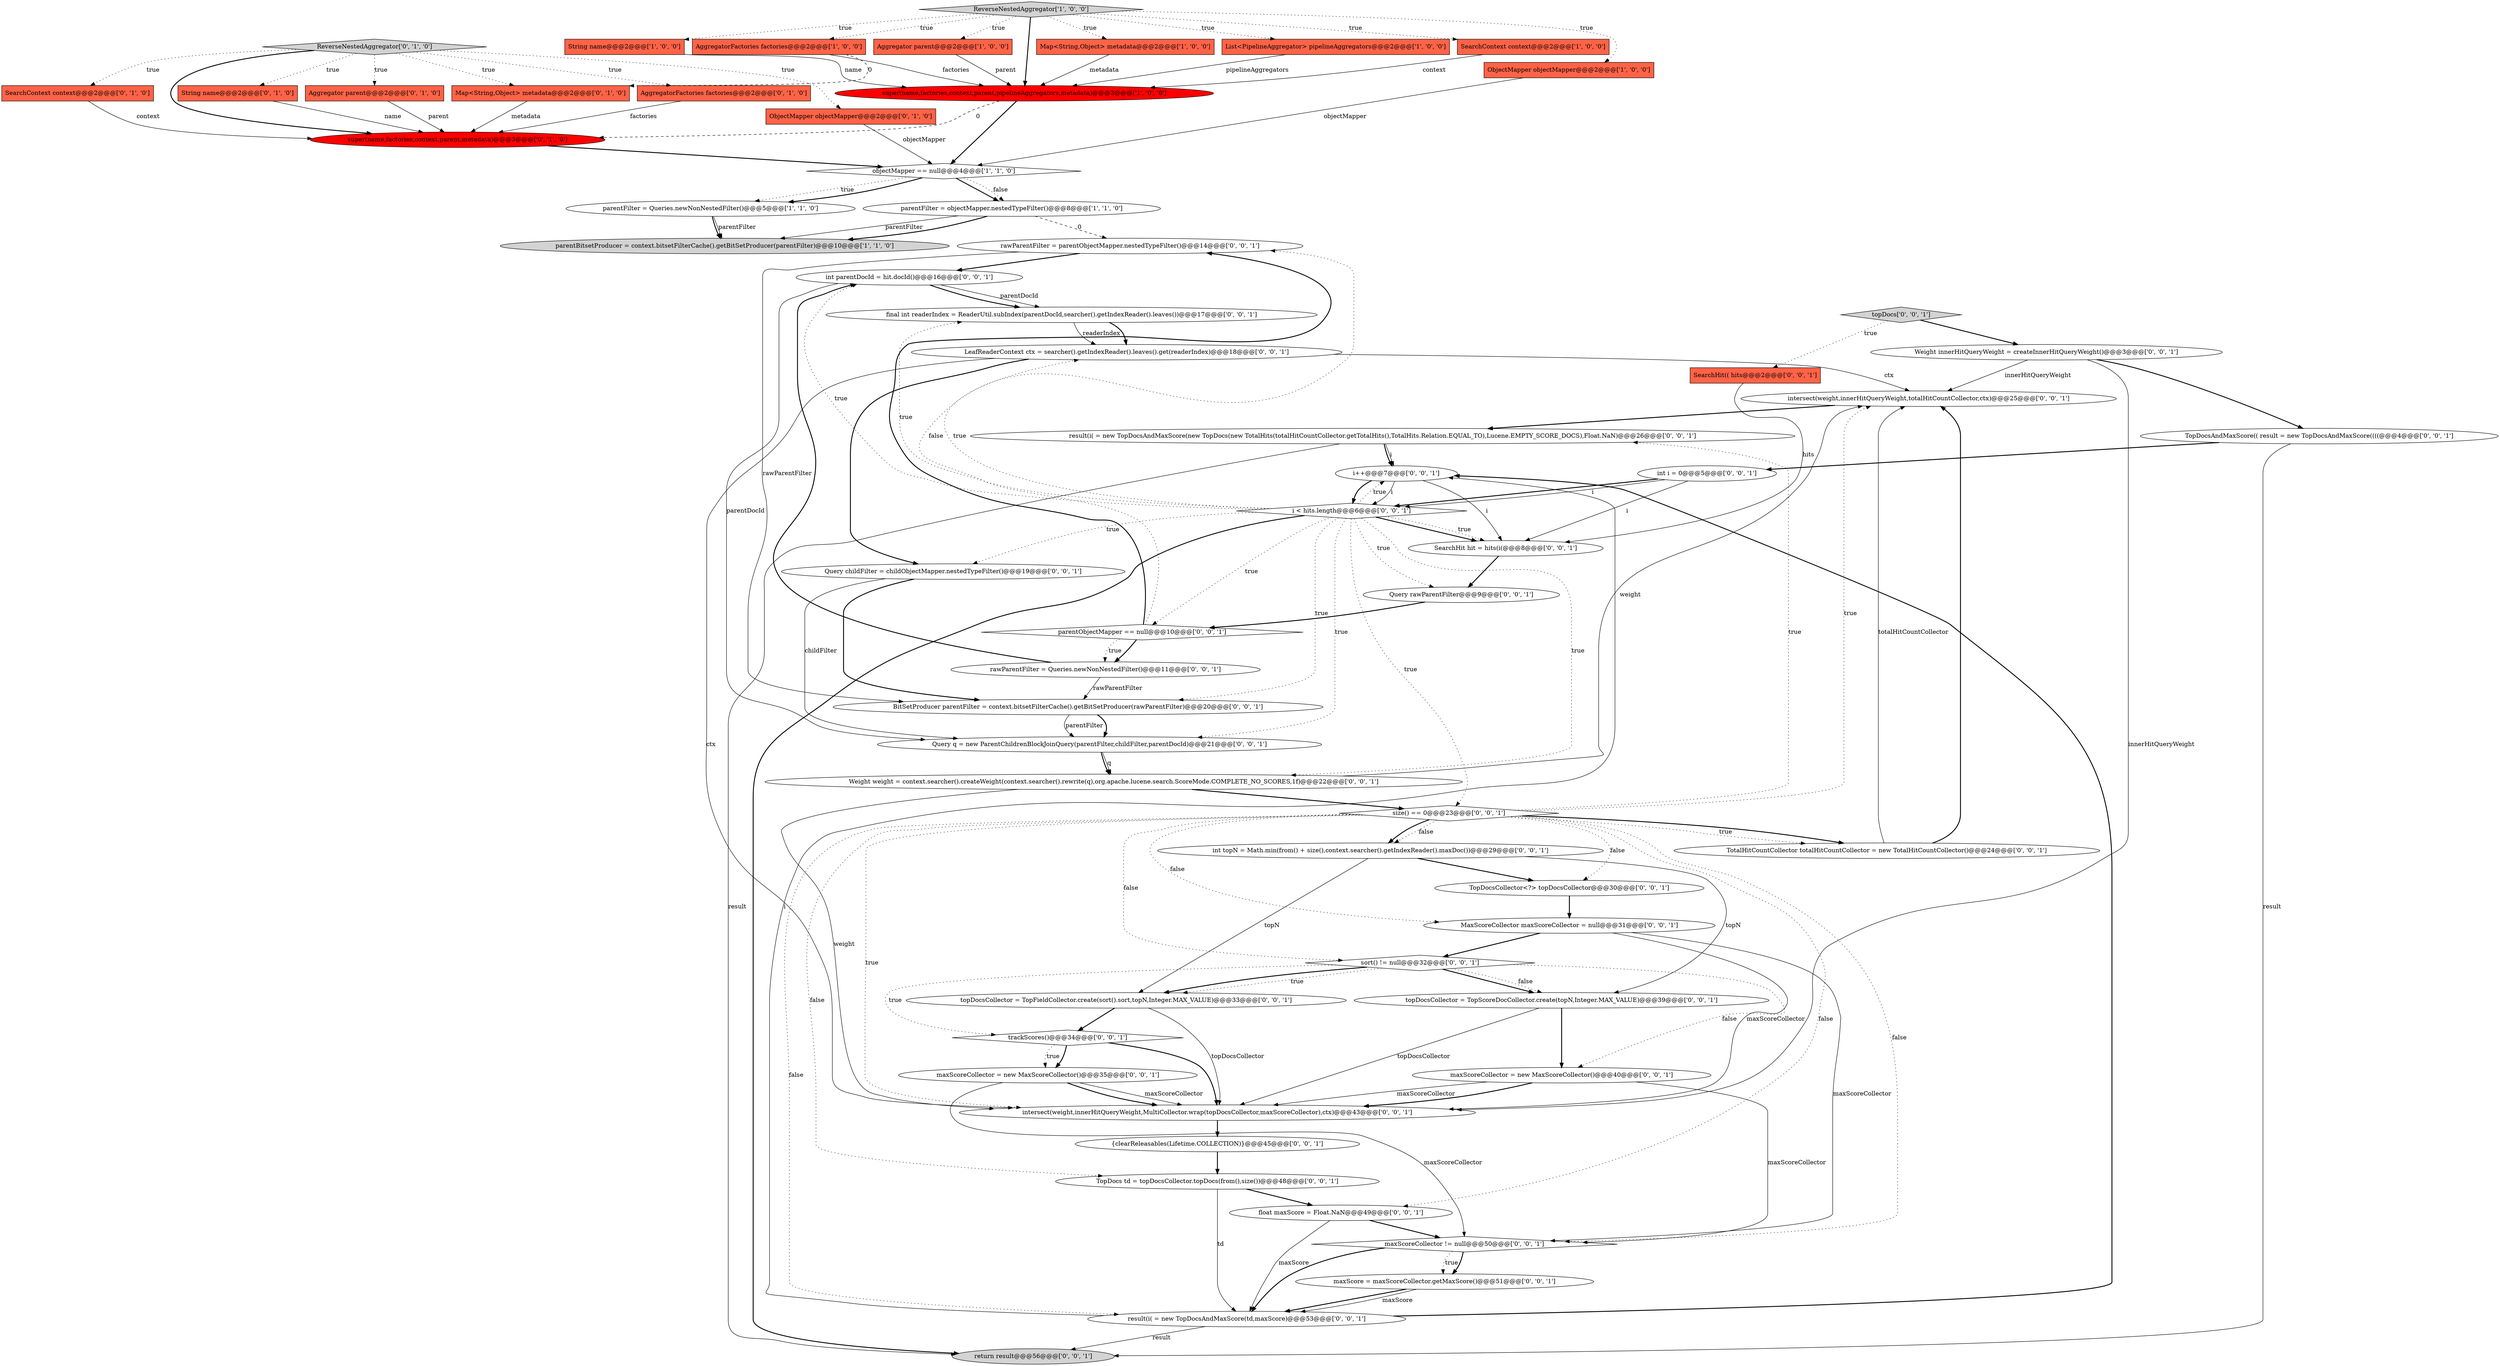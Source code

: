 digraph {
3 [style = filled, label = "ObjectMapper objectMapper@@@2@@@['1', '0', '0']", fillcolor = tomato, shape = box image = "AAA0AAABBB1BBB"];
11 [style = filled, label = "SearchContext context@@@2@@@['1', '0', '0']", fillcolor = tomato, shape = box image = "AAA0AAABBB1BBB"];
43 [style = filled, label = "maxScoreCollector != null@@@50@@@['0', '0', '1']", fillcolor = white, shape = diamond image = "AAA0AAABBB3BBB"];
48 [style = filled, label = "maxScoreCollector = new MaxScoreCollector()@@@40@@@['0', '0', '1']", fillcolor = white, shape = ellipse image = "AAA0AAABBB3BBB"];
56 [style = filled, label = "size() == 0@@@23@@@['0', '0', '1']", fillcolor = white, shape = diamond image = "AAA0AAABBB3BBB"];
31 [style = filled, label = "result(i( = new TopDocsAndMaxScore(new TopDocs(new TotalHits(totalHitCountCollector.getTotalHits(),TotalHits.Relation.EQUAL_TO),Lucene.EMPTY_SCORE_DOCS),Float.NaN)@@@26@@@['0', '0', '1']", fillcolor = white, shape = ellipse image = "AAA0AAABBB3BBB"];
40 [style = filled, label = "LeafReaderContext ctx = searcher().getIndexReader().leaves().get(readerIndex)@@@18@@@['0', '0', '1']", fillcolor = white, shape = ellipse image = "AAA0AAABBB3BBB"];
32 [style = filled, label = "i < hits.length@@@6@@@['0', '0', '1']", fillcolor = white, shape = diamond image = "AAA0AAABBB3BBB"];
13 [style = filled, label = "ObjectMapper objectMapper@@@2@@@['0', '1', '0']", fillcolor = tomato, shape = box image = "AAA0AAABBB2BBB"];
12 [style = filled, label = "AggregatorFactories factories@@@2@@@['1', '0', '0']", fillcolor = tomato, shape = box image = "AAA1AAABBB1BBB"];
27 [style = filled, label = "sort() != null@@@32@@@['0', '0', '1']", fillcolor = white, shape = diamond image = "AAA0AAABBB3BBB"];
34 [style = filled, label = "trackScores()@@@34@@@['0', '0', '1']", fillcolor = white, shape = diamond image = "AAA0AAABBB3BBB"];
38 [style = filled, label = "TotalHitCountCollector totalHitCountCollector = new TotalHitCountCollector()@@@24@@@['0', '0', '1']", fillcolor = white, shape = ellipse image = "AAA0AAABBB3BBB"];
58 [style = filled, label = "Weight innerHitQueryWeight = createInnerHitQueryWeight()@@@3@@@['0', '0', '1']", fillcolor = white, shape = ellipse image = "AAA0AAABBB3BBB"];
35 [style = filled, label = "topDocs['0', '0', '1']", fillcolor = lightgray, shape = diamond image = "AAA0AAABBB3BBB"];
50 [style = filled, label = "i++@@@7@@@['0', '0', '1']", fillcolor = white, shape = ellipse image = "AAA0AAABBB3BBB"];
59 [style = filled, label = "Query rawParentFilter@@@9@@@['0', '0', '1']", fillcolor = white, shape = ellipse image = "AAA0AAABBB3BBB"];
18 [style = filled, label = "String name@@@2@@@['0', '1', '0']", fillcolor = tomato, shape = box image = "AAA0AAABBB2BBB"];
47 [style = filled, label = "parentObjectMapper == null@@@10@@@['0', '0', '1']", fillcolor = white, shape = diamond image = "AAA0AAABBB3BBB"];
7 [style = filled, label = "String name@@@2@@@['1', '0', '0']", fillcolor = tomato, shape = box image = "AAA0AAABBB1BBB"];
17 [style = filled, label = "ReverseNestedAggregator['0', '1', '0']", fillcolor = lightgray, shape = diamond image = "AAA0AAABBB2BBB"];
45 [style = filled, label = "topDocsCollector = TopScoreDocCollector.create(topN,Integer.MAX_VALUE)@@@39@@@['0', '0', '1']", fillcolor = white, shape = ellipse image = "AAA0AAABBB3BBB"];
49 [style = filled, label = "return result@@@56@@@['0', '0', '1']", fillcolor = lightgray, shape = ellipse image = "AAA0AAABBB3BBB"];
30 [style = filled, label = "rawParentFilter = Queries.newNonNestedFilter()@@@11@@@['0', '0', '1']", fillcolor = white, shape = ellipse image = "AAA0AAABBB3BBB"];
29 [style = filled, label = "TopDocs td = topDocsCollector.topDocs(from(),size())@@@48@@@['0', '0', '1']", fillcolor = white, shape = ellipse image = "AAA0AAABBB3BBB"];
28 [style = filled, label = "TopDocsAndMaxScore(( result = new TopDocsAndMaxScore((((@@@4@@@['0', '0', '1']", fillcolor = white, shape = ellipse image = "AAA0AAABBB3BBB"];
33 [style = filled, label = "intersect(weight,innerHitQueryWeight,totalHitCountCollector,ctx)@@@25@@@['0', '0', '1']", fillcolor = white, shape = ellipse image = "AAA0AAABBB3BBB"];
46 [style = filled, label = "maxScore = maxScoreCollector.getMaxScore()@@@51@@@['0', '0', '1']", fillcolor = white, shape = ellipse image = "AAA0AAABBB3BBB"];
52 [style = filled, label = "rawParentFilter = parentObjectMapper.nestedTypeFilter()@@@14@@@['0', '0', '1']", fillcolor = white, shape = ellipse image = "AAA0AAABBB3BBB"];
1 [style = filled, label = "Aggregator parent@@@2@@@['1', '0', '0']", fillcolor = tomato, shape = box image = "AAA0AAABBB1BBB"];
23 [style = filled, label = "int parentDocId = hit.docId()@@@16@@@['0', '0', '1']", fillcolor = white, shape = ellipse image = "AAA0AAABBB3BBB"];
8 [style = filled, label = "super(name,factories,context,parent,pipelineAggregators,metadata)@@@3@@@['1', '0', '0']", fillcolor = red, shape = ellipse image = "AAA1AAABBB1BBB"];
39 [style = filled, label = "result(i( = new TopDocsAndMaxScore(td,maxScore)@@@53@@@['0', '0', '1']", fillcolor = white, shape = ellipse image = "AAA0AAABBB3BBB"];
2 [style = filled, label = "parentFilter = Queries.newNonNestedFilter()@@@5@@@['1', '1', '0']", fillcolor = white, shape = ellipse image = "AAA0AAABBB1BBB"];
22 [style = filled, label = "{clearReleasables(Lifetime.COLLECTION)}@@@45@@@['0', '0', '1']", fillcolor = white, shape = ellipse image = "AAA0AAABBB3BBB"];
36 [style = filled, label = "Weight weight = context.searcher().createWeight(context.searcher().rewrite(q),org.apache.lucene.search.ScoreMode.COMPLETE_NO_SCORES,1f)@@@22@@@['0', '0', '1']", fillcolor = white, shape = ellipse image = "AAA0AAABBB3BBB"];
5 [style = filled, label = "objectMapper == null@@@4@@@['1', '1', '0']", fillcolor = white, shape = diamond image = "AAA0AAABBB1BBB"];
20 [style = filled, label = "super(name,factories,context,parent,metadata)@@@3@@@['0', '1', '0']", fillcolor = red, shape = ellipse image = "AAA1AAABBB2BBB"];
51 [style = filled, label = "BitSetProducer parentFilter = context.bitsetFilterCache().getBitSetProducer(rawParentFilter)@@@20@@@['0', '0', '1']", fillcolor = white, shape = ellipse image = "AAA0AAABBB3BBB"];
26 [style = filled, label = "final int readerIndex = ReaderUtil.subIndex(parentDocId,searcher().getIndexReader().leaves())@@@17@@@['0', '0', '1']", fillcolor = white, shape = ellipse image = "AAA0AAABBB3BBB"];
0 [style = filled, label = "Map<String,Object> metadata@@@2@@@['1', '0', '0']", fillcolor = tomato, shape = box image = "AAA0AAABBB1BBB"];
6 [style = filled, label = "parentFilter = objectMapper.nestedTypeFilter()@@@8@@@['1', '1', '0']", fillcolor = white, shape = ellipse image = "AAA0AAABBB1BBB"];
21 [style = filled, label = "SearchHit hit = hits(i(@@@8@@@['0', '0', '1']", fillcolor = white, shape = ellipse image = "AAA0AAABBB3BBB"];
53 [style = filled, label = "SearchHit(( hits@@@2@@@['0', '0', '1']", fillcolor = tomato, shape = box image = "AAA0AAABBB3BBB"];
54 [style = filled, label = "maxScoreCollector = new MaxScoreCollector()@@@35@@@['0', '0', '1']", fillcolor = white, shape = ellipse image = "AAA0AAABBB3BBB"];
55 [style = filled, label = "Query childFilter = childObjectMapper.nestedTypeFilter()@@@19@@@['0', '0', '1']", fillcolor = white, shape = ellipse image = "AAA0AAABBB3BBB"];
9 [style = filled, label = "parentBitsetProducer = context.bitsetFilterCache().getBitSetProducer(parentFilter)@@@10@@@['1', '1', '0']", fillcolor = lightgray, shape = ellipse image = "AAA0AAABBB1BBB"];
10 [style = filled, label = "List<PipelineAggregator> pipelineAggregators@@@2@@@['1', '0', '0']", fillcolor = tomato, shape = box image = "AAA0AAABBB1BBB"];
19 [style = filled, label = "Map<String,Object> metadata@@@2@@@['0', '1', '0']", fillcolor = tomato, shape = box image = "AAA1AAABBB2BBB"];
37 [style = filled, label = "int i = 0@@@5@@@['0', '0', '1']", fillcolor = white, shape = ellipse image = "AAA0AAABBB3BBB"];
44 [style = filled, label = "intersect(weight,innerHitQueryWeight,MultiCollector.wrap(topDocsCollector,maxScoreCollector),ctx)@@@43@@@['0', '0', '1']", fillcolor = white, shape = ellipse image = "AAA0AAABBB3BBB"];
24 [style = filled, label = "int topN = Math.min(from() + size(),context.searcher().getIndexReader().maxDoc())@@@29@@@['0', '0', '1']", fillcolor = white, shape = ellipse image = "AAA0AAABBB3BBB"];
16 [style = filled, label = "Aggregator parent@@@2@@@['0', '1', '0']", fillcolor = tomato, shape = box image = "AAA0AAABBB2BBB"];
4 [style = filled, label = "ReverseNestedAggregator['1', '0', '0']", fillcolor = lightgray, shape = diamond image = "AAA0AAABBB1BBB"];
41 [style = filled, label = "topDocsCollector = TopFieldCollector.create(sort().sort,topN,Integer.MAX_VALUE)@@@33@@@['0', '0', '1']", fillcolor = white, shape = ellipse image = "AAA0AAABBB3BBB"];
42 [style = filled, label = "float maxScore = Float.NaN@@@49@@@['0', '0', '1']", fillcolor = white, shape = ellipse image = "AAA0AAABBB3BBB"];
14 [style = filled, label = "AggregatorFactories factories@@@2@@@['0', '1', '0']", fillcolor = tomato, shape = box image = "AAA0AAABBB2BBB"];
57 [style = filled, label = "TopDocsCollector<?> topDocsCollector@@@30@@@['0', '0', '1']", fillcolor = white, shape = ellipse image = "AAA0AAABBB3BBB"];
15 [style = filled, label = "SearchContext context@@@2@@@['0', '1', '0']", fillcolor = tomato, shape = box image = "AAA0AAABBB2BBB"];
25 [style = filled, label = "MaxScoreCollector maxScoreCollector = null@@@31@@@['0', '0', '1']", fillcolor = white, shape = ellipse image = "AAA0AAABBB3BBB"];
60 [style = filled, label = "Query q = new ParentChildrenBlockJoinQuery(parentFilter,childFilter,parentDocId)@@@21@@@['0', '0', '1']", fillcolor = white, shape = ellipse image = "AAA0AAABBB3BBB"];
11->8 [style = solid, label="context"];
58->28 [style = bold, label=""];
50->32 [style = bold, label=""];
14->20 [style = solid, label="factories"];
45->44 [style = solid, label="topDocsCollector"];
15->20 [style = solid, label="context"];
40->44 [style = solid, label="ctx"];
4->1 [style = dotted, label="true"];
40->55 [style = bold, label=""];
26->40 [style = solid, label="readerIndex"];
32->55 [style = dotted, label="true"];
25->43 [style = solid, label="maxScoreCollector"];
24->57 [style = bold, label=""];
17->14 [style = dotted, label="true"];
4->7 [style = dotted, label="true"];
55->51 [style = bold, label=""];
26->40 [style = bold, label=""];
58->33 [style = solid, label="innerHitQueryWeight"];
27->48 [style = dotted, label="false"];
45->48 [style = bold, label=""];
32->50 [style = dotted, label="true"];
31->50 [style = bold, label=""];
17->15 [style = dotted, label="true"];
56->27 [style = dotted, label="false"];
27->45 [style = bold, label=""];
56->24 [style = dotted, label="false"];
56->33 [style = dotted, label="true"];
43->46 [style = dotted, label="true"];
37->32 [style = bold, label=""];
4->8 [style = bold, label=""];
30->51 [style = solid, label="rawParentFilter"];
36->33 [style = solid, label="weight"];
23->26 [style = solid, label="parentDocId"];
31->49 [style = solid, label="result"];
24->45 [style = solid, label="topN"];
56->31 [style = dotted, label="true"];
13->5 [style = solid, label="objectMapper"];
35->53 [style = dotted, label="true"];
39->50 [style = bold, label=""];
17->20 [style = bold, label=""];
48->43 [style = solid, label="maxScoreCollector"];
58->44 [style = solid, label="innerHitQueryWeight"];
56->38 [style = bold, label=""];
42->39 [style = solid, label="maxScore"];
28->37 [style = bold, label=""];
52->23 [style = bold, label=""];
56->42 [style = dotted, label="false"];
50->21 [style = solid, label="i"];
56->57 [style = dotted, label="false"];
32->60 [style = dotted, label="true"];
25->44 [style = solid, label="maxScoreCollector"];
32->49 [style = bold, label=""];
4->0 [style = dotted, label="true"];
24->41 [style = solid, label="topN"];
34->54 [style = bold, label=""];
27->41 [style = dotted, label="true"];
37->32 [style = solid, label="i"];
21->59 [style = bold, label=""];
2->9 [style = bold, label=""];
48->44 [style = bold, label=""];
46->39 [style = bold, label=""];
32->36 [style = dotted, label="true"];
56->38 [style = dotted, label="true"];
57->25 [style = bold, label=""];
43->46 [style = bold, label=""];
31->50 [style = solid, label="i"];
17->16 [style = dotted, label="true"];
25->27 [style = bold, label=""];
37->21 [style = solid, label="i"];
51->60 [style = bold, label=""];
5->6 [style = bold, label=""];
12->19 [style = dashed, label="0"];
54->44 [style = bold, label=""];
32->47 [style = dotted, label="true"];
32->51 [style = dotted, label="true"];
44->22 [style = bold, label=""];
38->33 [style = bold, label=""];
41->44 [style = solid, label="topDocsCollector"];
56->39 [style = dotted, label="false"];
17->18 [style = dotted, label="true"];
39->49 [style = solid, label="result"];
4->10 [style = dotted, label="true"];
29->39 [style = solid, label="td"];
27->45 [style = dotted, label="false"];
56->43 [style = dotted, label="false"];
22->29 [style = bold, label=""];
4->11 [style = dotted, label="true"];
46->39 [style = solid, label="maxScore"];
3->5 [style = solid, label="objectMapper"];
54->43 [style = solid, label="maxScoreCollector"];
56->24 [style = bold, label=""];
47->52 [style = dotted, label="false"];
2->9 [style = solid, label="parentFilter"];
40->33 [style = solid, label="ctx"];
38->33 [style = solid, label="totalHitCountCollector"];
6->52 [style = dashed, label="0"];
59->47 [style = bold, label=""];
4->3 [style = dotted, label="true"];
56->25 [style = dotted, label="false"];
29->42 [style = bold, label=""];
56->44 [style = dotted, label="true"];
60->36 [style = bold, label=""];
34->44 [style = bold, label=""];
17->19 [style = dotted, label="true"];
35->58 [style = bold, label=""];
6->9 [style = solid, label="parentFilter"];
50->32 [style = solid, label="i"];
1->8 [style = solid, label="parent"];
19->20 [style = solid, label="metadata"];
47->52 [style = bold, label=""];
4->12 [style = dotted, label="true"];
43->39 [style = bold, label=""];
48->44 [style = solid, label="maxScoreCollector"];
41->34 [style = bold, label=""];
51->60 [style = solid, label="parentFilter"];
5->2 [style = dotted, label="true"];
0->8 [style = solid, label="metadata"];
36->56 [style = bold, label=""];
55->60 [style = solid, label="childFilter"];
32->21 [style = bold, label=""];
42->43 [style = bold, label=""];
32->21 [style = dotted, label="true"];
27->34 [style = dotted, label="true"];
32->23 [style = dotted, label="true"];
16->20 [style = solid, label="parent"];
30->23 [style = bold, label=""];
8->20 [style = dashed, label="0"];
23->26 [style = bold, label=""];
32->40 [style = dotted, label="true"];
60->36 [style = solid, label="q"];
53->21 [style = solid, label="hits"];
56->29 [style = dotted, label="false"];
23->60 [style = solid, label="parentDocId"];
20->5 [style = bold, label=""];
47->30 [style = bold, label=""];
47->30 [style = dotted, label="true"];
5->2 [style = bold, label=""];
8->5 [style = bold, label=""];
5->6 [style = dotted, label="false"];
36->44 [style = solid, label="weight"];
54->44 [style = solid, label="maxScoreCollector"];
27->41 [style = bold, label=""];
10->8 [style = solid, label="pipelineAggregators"];
32->56 [style = dotted, label="true"];
33->31 [style = bold, label=""];
34->54 [style = dotted, label="true"];
32->26 [style = dotted, label="true"];
18->20 [style = solid, label="name"];
28->49 [style = solid, label="result"];
32->59 [style = dotted, label="true"];
6->9 [style = bold, label=""];
17->13 [style = dotted, label="true"];
7->8 [style = solid, label="name"];
39->50 [style = solid, label="i"];
12->8 [style = solid, label="factories"];
52->51 [style = solid, label="rawParentFilter"];
}
